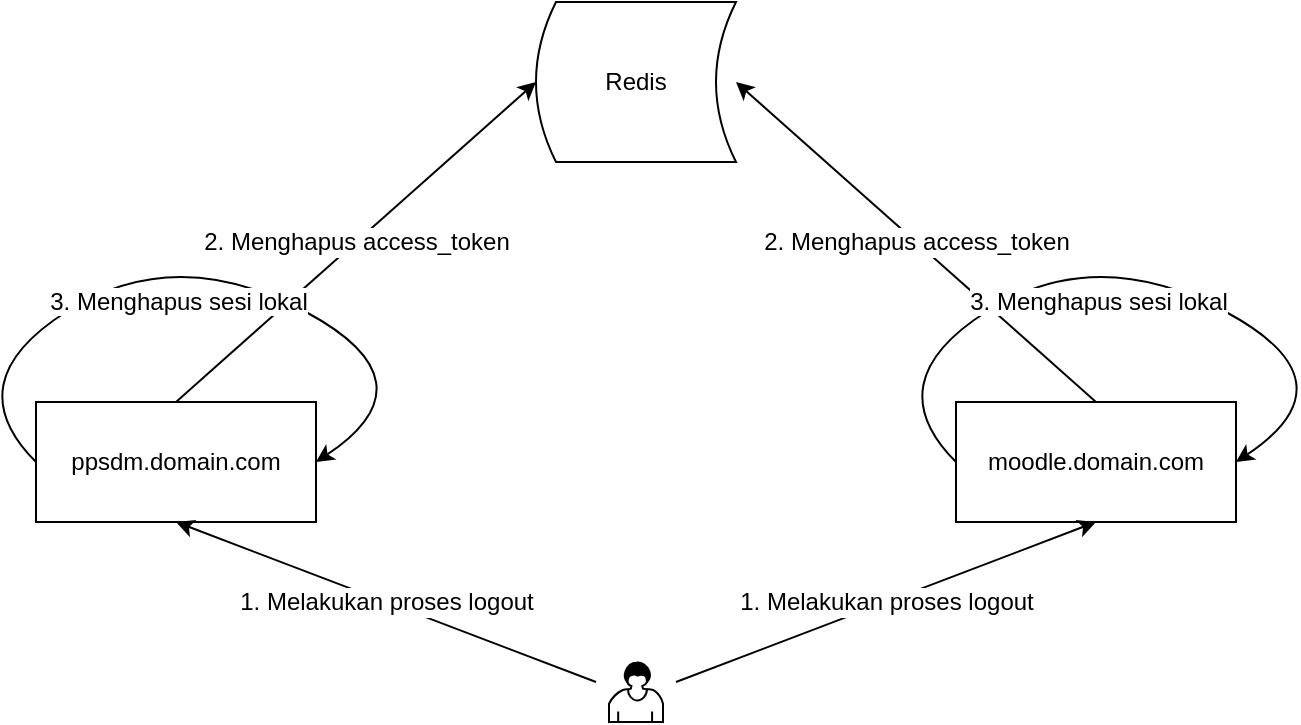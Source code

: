 <mxfile version="12.5.6" type="github">
  <diagram id="fleCQ6zJBqUZ3tIab3Ot" name="Page-1">
    <mxGraphModel dx="946" dy="477" grid="1" gridSize="10" guides="1" tooltips="1" connect="1" arrows="1" fold="1" page="1" pageScale="1" pageWidth="850" pageHeight="1100" math="0" shadow="0">
      <root>
        <mxCell id="0"/>
        <mxCell id="1" parent="0"/>
        <mxCell id="RZa-VDKIyFrEI2wWvw8Y-1" value="Redis" style="shape=dataStorage;whiteSpace=wrap;html=1;" vertex="1" parent="1">
          <mxGeometry x="370" y="160" width="100" height="80" as="geometry"/>
        </mxCell>
        <mxCell id="RZa-VDKIyFrEI2wWvw8Y-3" value="" style="shape=mxgraph.bpmn.user_task;html=1;outlineConnect=0;" vertex="1" parent="1">
          <mxGeometry x="406.5" y="490" width="27" height="30" as="geometry"/>
        </mxCell>
        <mxCell id="RZa-VDKIyFrEI2wWvw8Y-4" value="ppsdm.domain.com" style="rounded=0;whiteSpace=wrap;html=1;" vertex="1" parent="1">
          <mxGeometry x="120" y="360" width="140" height="60" as="geometry"/>
        </mxCell>
        <mxCell id="RZa-VDKIyFrEI2wWvw8Y-5" value="moodle.domain.com" style="rounded=0;whiteSpace=wrap;html=1;" vertex="1" parent="1">
          <mxGeometry x="580" y="360" width="140" height="60" as="geometry"/>
        </mxCell>
        <mxCell id="RZa-VDKIyFrEI2wWvw8Y-6" value="1. Melakukan proses logout" style="endArrow=classic;html=1;entryX=0.5;entryY=1;entryDx=0;entryDy=0;fontSize=12;" edge="1" parent="1" target="RZa-VDKIyFrEI2wWvw8Y-4">
          <mxGeometry width="50" height="50" relative="1" as="geometry">
            <mxPoint x="400" y="500" as="sourcePoint"/>
            <mxPoint x="170" y="540" as="targetPoint"/>
          </mxGeometry>
        </mxCell>
        <mxCell id="RZa-VDKIyFrEI2wWvw8Y-7" value="1. Melakukan proses logout" style="endArrow=classic;html=1;entryX=0.5;entryY=1;entryDx=0;entryDy=0;fontSize=12;" edge="1" parent="1" target="RZa-VDKIyFrEI2wWvw8Y-5">
          <mxGeometry width="50" height="50" relative="1" as="geometry">
            <mxPoint x="440" y="500" as="sourcePoint"/>
            <mxPoint x="200" y="430" as="targetPoint"/>
          </mxGeometry>
        </mxCell>
        <mxCell id="RZa-VDKIyFrEI2wWvw8Y-8" value="" style="endArrow=classic;html=1;entryX=0;entryY=0.5;entryDx=0;entryDy=0;exitX=0.5;exitY=0;exitDx=0;exitDy=0;" edge="1" parent="1" source="RZa-VDKIyFrEI2wWvw8Y-4" target="RZa-VDKIyFrEI2wWvw8Y-1">
          <mxGeometry width="50" height="50" relative="1" as="geometry">
            <mxPoint x="120" y="590" as="sourcePoint"/>
            <mxPoint x="170" y="540" as="targetPoint"/>
          </mxGeometry>
        </mxCell>
        <mxCell id="RZa-VDKIyFrEI2wWvw8Y-9" value="2. Menghapus access_token" style="text;html=1;align=center;verticalAlign=middle;resizable=0;points=[];labelBackgroundColor=#ffffff;" vertex="1" connectable="0" parent="RZa-VDKIyFrEI2wWvw8Y-8">
          <mxGeometry relative="1" as="geometry">
            <mxPoint as="offset"/>
          </mxGeometry>
        </mxCell>
        <mxCell id="RZa-VDKIyFrEI2wWvw8Y-15" value="" style="endArrow=classic;html=1;entryX=1;entryY=0.5;entryDx=0;entryDy=0;exitX=0.5;exitY=0;exitDx=0;exitDy=0;" edge="1" parent="1" source="RZa-VDKIyFrEI2wWvw8Y-5" target="RZa-VDKIyFrEI2wWvw8Y-1">
          <mxGeometry width="50" height="50" relative="1" as="geometry">
            <mxPoint x="200" y="370" as="sourcePoint"/>
            <mxPoint x="380" y="210" as="targetPoint"/>
          </mxGeometry>
        </mxCell>
        <mxCell id="RZa-VDKIyFrEI2wWvw8Y-16" value="2. Menghapus access_token" style="text;html=1;align=center;verticalAlign=middle;resizable=0;points=[];labelBackgroundColor=#ffffff;" vertex="1" connectable="0" parent="RZa-VDKIyFrEI2wWvw8Y-15">
          <mxGeometry relative="1" as="geometry">
            <mxPoint as="offset"/>
          </mxGeometry>
        </mxCell>
        <mxCell id="RZa-VDKIyFrEI2wWvw8Y-17" value="" style="curved=1;endArrow=classic;html=1;entryX=1;entryY=0.5;entryDx=0;entryDy=0;exitX=0;exitY=0.5;exitDx=0;exitDy=0;" edge="1" parent="1">
          <mxGeometry width="50" height="50" relative="1" as="geometry">
            <mxPoint x="580" y="390" as="sourcePoint"/>
            <mxPoint x="720" y="390" as="targetPoint"/>
            <Array as="points">
              <mxPoint x="540" y="350"/>
              <mxPoint x="650" y="280"/>
              <mxPoint x="780" y="350"/>
            </Array>
          </mxGeometry>
        </mxCell>
        <mxCell id="RZa-VDKIyFrEI2wWvw8Y-18" value="3. Menghapus sesi lokal" style="text;html=1;align=center;verticalAlign=top;resizable=0;points=[];labelBackgroundColor=#ffffff;labelPosition=center;verticalLabelPosition=bottom;" vertex="1" connectable="0" parent="RZa-VDKIyFrEI2wWvw8Y-17">
          <mxGeometry x="-0.119" y="-14" relative="1" as="geometry">
            <mxPoint as="offset"/>
          </mxGeometry>
        </mxCell>
        <mxCell id="RZa-VDKIyFrEI2wWvw8Y-13" value="" style="curved=1;endArrow=classic;html=1;entryX=1;entryY=0.5;entryDx=0;entryDy=0;exitX=0;exitY=0.5;exitDx=0;exitDy=0;" edge="1" parent="1" source="RZa-VDKIyFrEI2wWvw8Y-4" target="RZa-VDKIyFrEI2wWvw8Y-4">
          <mxGeometry width="50" height="50" relative="1" as="geometry">
            <mxPoint x="60" y="490" as="sourcePoint"/>
            <mxPoint x="110" y="440" as="targetPoint"/>
            <Array as="points">
              <mxPoint x="80" y="350"/>
              <mxPoint x="190" y="280"/>
              <mxPoint x="320" y="350"/>
            </Array>
          </mxGeometry>
        </mxCell>
        <mxCell id="RZa-VDKIyFrEI2wWvw8Y-14" value="3. Menghapus sesi lokal" style="text;html=1;align=center;verticalAlign=top;resizable=0;points=[];labelBackgroundColor=#ffffff;labelPosition=center;verticalLabelPosition=bottom;" vertex="1" connectable="0" parent="RZa-VDKIyFrEI2wWvw8Y-13">
          <mxGeometry x="-0.119" y="-14" relative="1" as="geometry">
            <mxPoint as="offset"/>
          </mxGeometry>
        </mxCell>
      </root>
    </mxGraphModel>
  </diagram>
</mxfile>
